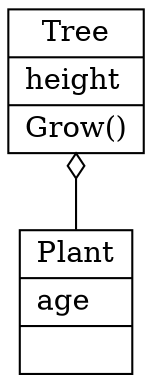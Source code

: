 digraph {
        rankdir="BT"
        node [shape="record"]

        "Plant" [label="{Plant|age\l|}"]
        "Tree" [label="{Tree|height\l|Grow()\l}"]

        "Plant" -> "Tree" [arrowhead="ediamond"]
}
